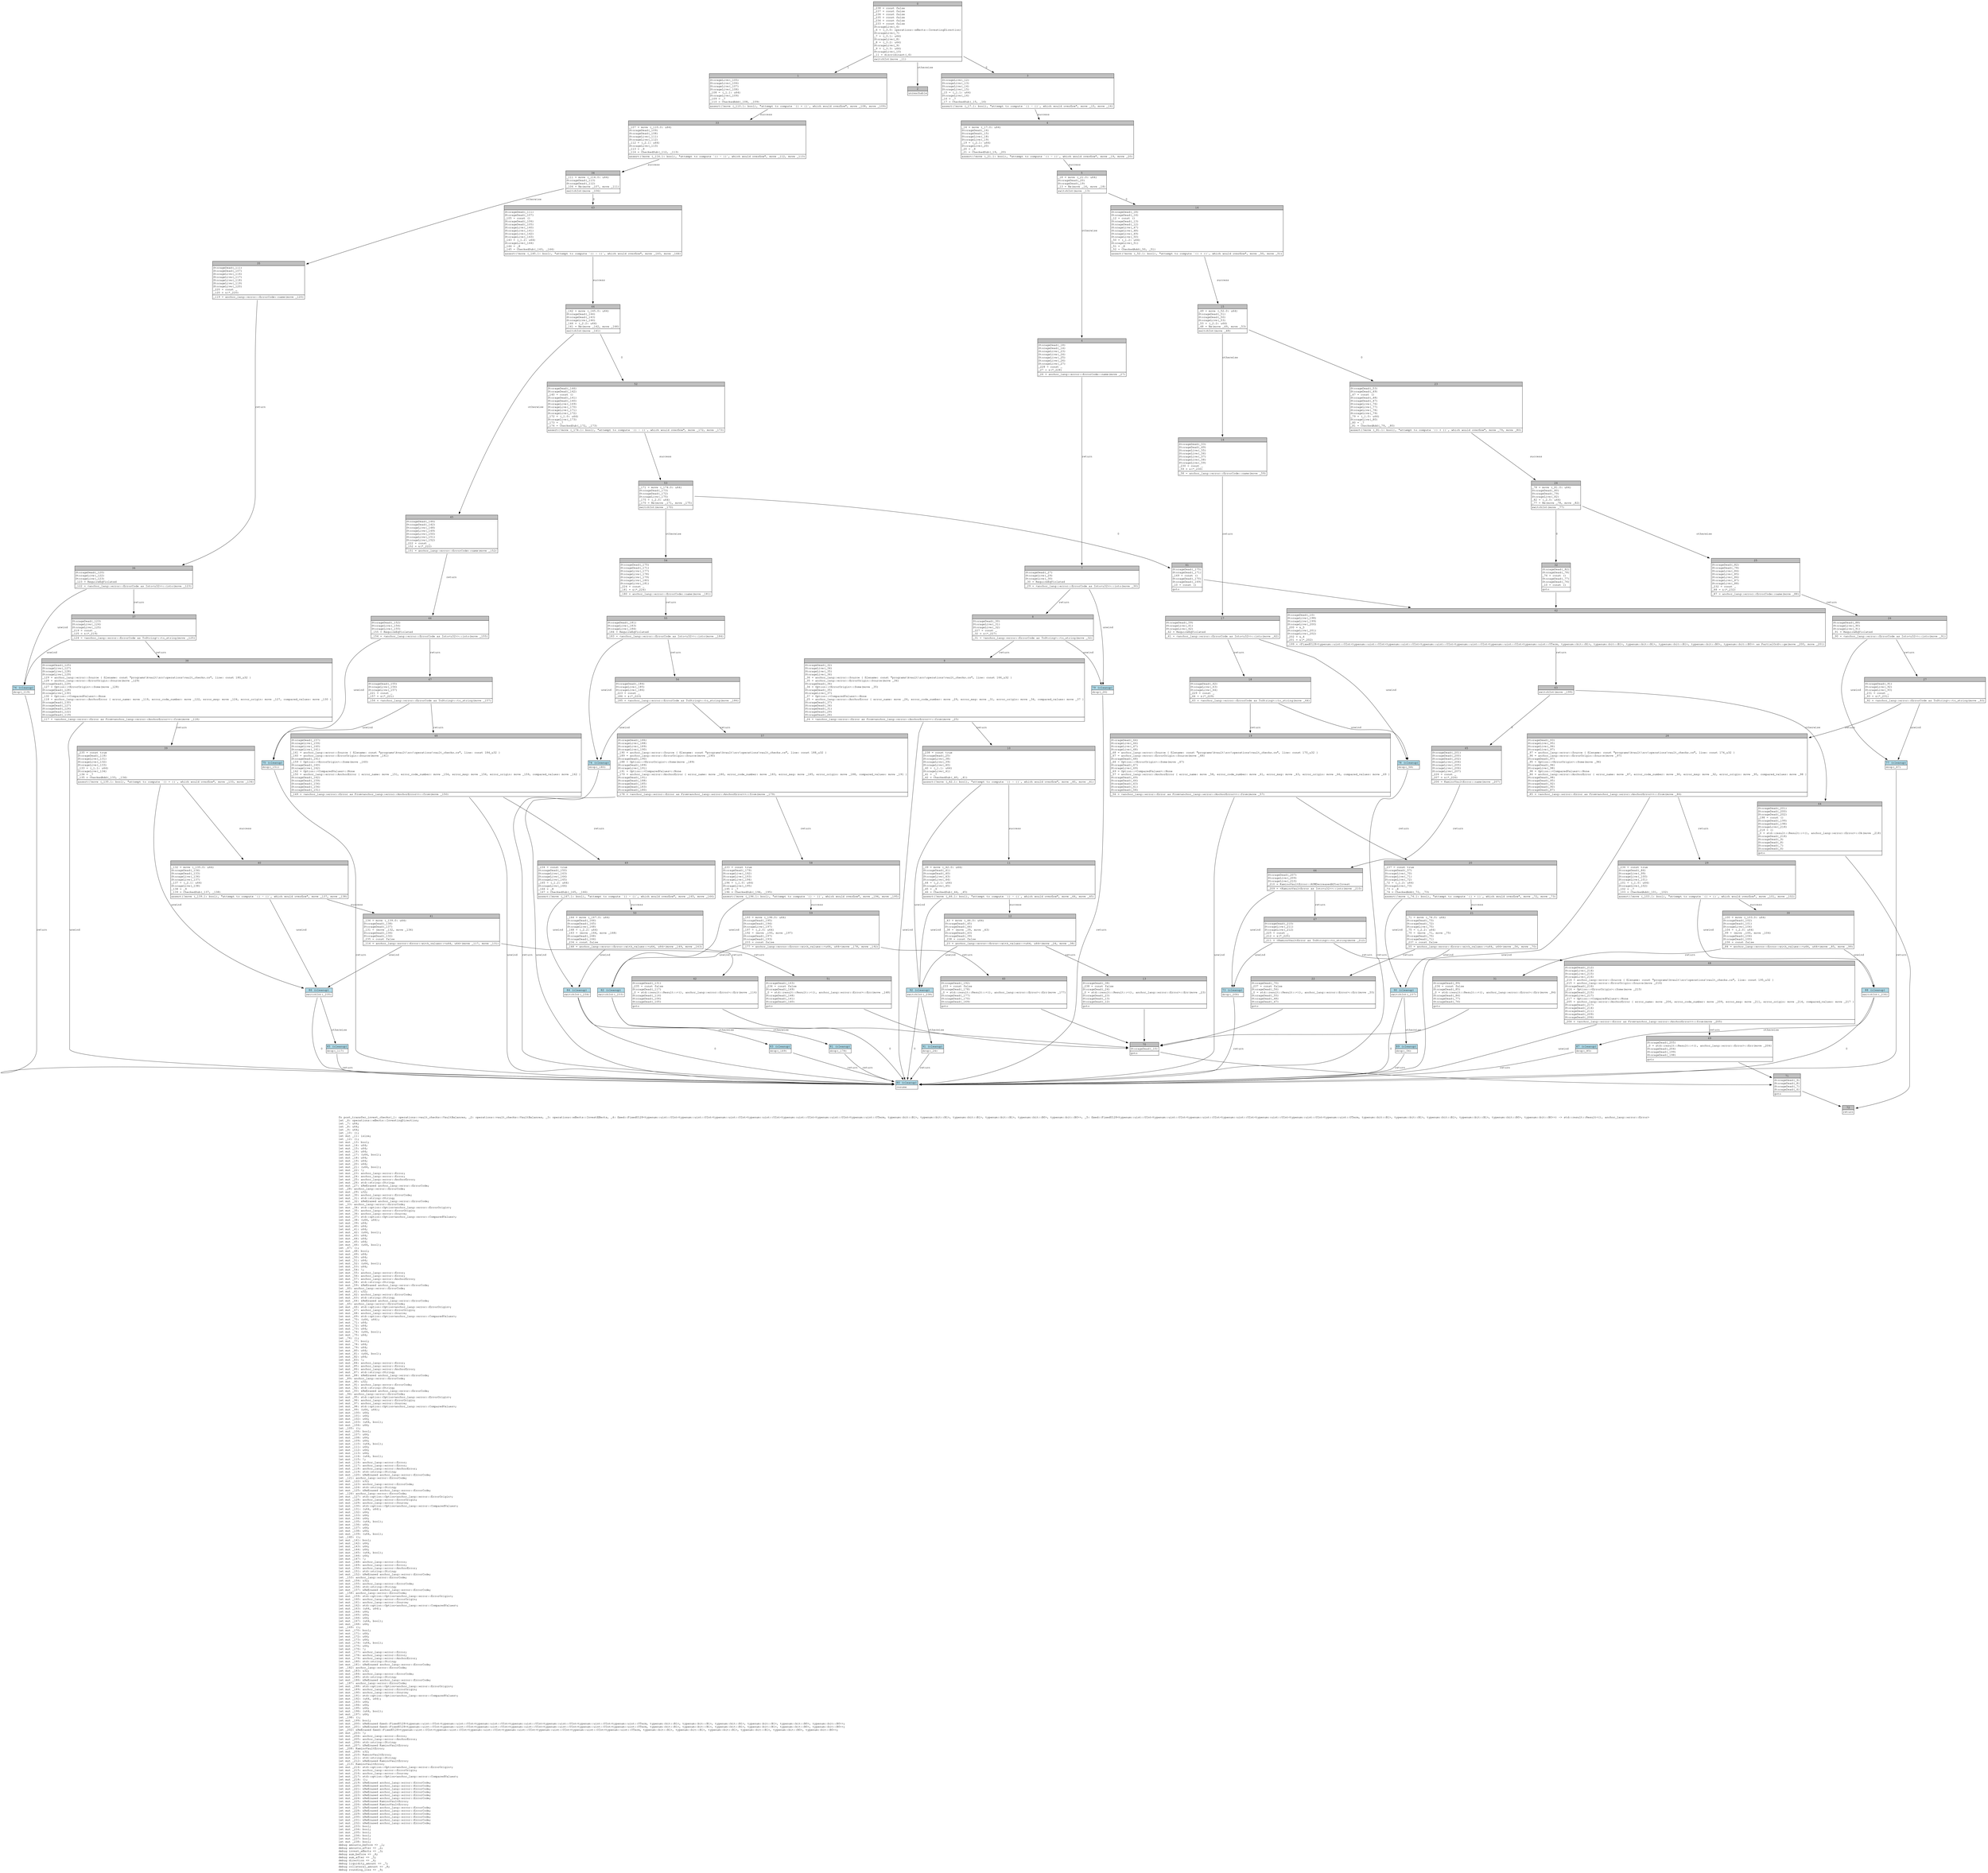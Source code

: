 digraph Mir_0_348 {
    graph [fontname="Courier, monospace"];
    node [fontname="Courier, monospace"];
    edge [fontname="Courier, monospace"];
    label=<fn post_transfer_invest_checks(_1: operations::vault_checks::VaultBalances, _2: operations::vault_checks::VaultBalances, _3: operations::effects::InvestEffects, _4: fixed::FixedU128&lt;typenum::uint::UInt&lt;typenum::uint::UInt&lt;typenum::uint::UInt&lt;typenum::uint::UInt&lt;typenum::uint::UInt&lt;typenum::uint::UInt&lt;typenum::uint::UTerm, typenum::bit::B1&gt;, typenum::bit::B1&gt;, typenum::bit::B1&gt;, typenum::bit::B1&gt;, typenum::bit::B0&gt;, typenum::bit::B0&gt;&gt;, _5: fixed::FixedU128&lt;typenum::uint::UInt&lt;typenum::uint::UInt&lt;typenum::uint::UInt&lt;typenum::uint::UInt&lt;typenum::uint::UInt&lt;typenum::uint::UInt&lt;typenum::uint::UTerm, typenum::bit::B1&gt;, typenum::bit::B1&gt;, typenum::bit::B1&gt;, typenum::bit::B1&gt;, typenum::bit::B0&gt;, typenum::bit::B0&gt;&gt;) -&gt; std::result::Result&lt;(), anchor_lang::error::Error&gt;<br align="left"/>let _6: operations::effects::InvestingDirection;<br align="left"/>let _7: u64;<br align="left"/>let _8: u64;<br align="left"/>let _9: u64;<br align="left"/>let _10: ();<br align="left"/>let mut _11: isize;<br align="left"/>let _12: ();<br align="left"/>let mut _13: bool;<br align="left"/>let mut _14: u64;<br align="left"/>let mut _15: u64;<br align="left"/>let mut _16: u64;<br align="left"/>let mut _17: (u64, bool);<br align="left"/>let mut _18: u64;<br align="left"/>let mut _19: u64;<br align="left"/>let mut _20: u64;<br align="left"/>let mut _21: (u64, bool);<br align="left"/>let mut _22: !;<br align="left"/>let mut _23: anchor_lang::error::Error;<br align="left"/>let mut _24: anchor_lang::error::Error;<br align="left"/>let mut _25: anchor_lang::error::AnchorError;<br align="left"/>let mut _26: std::string::String;<br align="left"/>let mut _27: &amp;ReErased anchor_lang::error::ErrorCode;<br align="left"/>let _28: anchor_lang::error::ErrorCode;<br align="left"/>let mut _29: u32;<br align="left"/>let mut _30: anchor_lang::error::ErrorCode;<br align="left"/>let mut _31: std::string::String;<br align="left"/>let mut _32: &amp;ReErased anchor_lang::error::ErrorCode;<br align="left"/>let _33: anchor_lang::error::ErrorCode;<br align="left"/>let mut _34: std::option::Option&lt;anchor_lang::error::ErrorOrigin&gt;;<br align="left"/>let mut _35: anchor_lang::error::ErrorOrigin;<br align="left"/>let mut _36: anchor_lang::error::Source;<br align="left"/>let mut _37: std::option::Option&lt;anchor_lang::error::ComparedValues&gt;;<br align="left"/>let mut _38: (u64, u64);<br align="left"/>let mut _39: u64;<br align="left"/>let mut _40: u64;<br align="left"/>let mut _41: u64;<br align="left"/>let mut _42: (u64, bool);<br align="left"/>let mut _43: u64;<br align="left"/>let mut _44: u64;<br align="left"/>let mut _45: u64;<br align="left"/>let mut _46: (u64, bool);<br align="left"/>let _47: ();<br align="left"/>let mut _48: bool;<br align="left"/>let mut _49: u64;<br align="left"/>let mut _50: u64;<br align="left"/>let mut _51: u64;<br align="left"/>let mut _52: (u64, bool);<br align="left"/>let mut _53: u64;<br align="left"/>let mut _54: !;<br align="left"/>let mut _55: anchor_lang::error::Error;<br align="left"/>let mut _56: anchor_lang::error::Error;<br align="left"/>let mut _57: anchor_lang::error::AnchorError;<br align="left"/>let mut _58: std::string::String;<br align="left"/>let mut _59: &amp;ReErased anchor_lang::error::ErrorCode;<br align="left"/>let _60: anchor_lang::error::ErrorCode;<br align="left"/>let mut _61: u32;<br align="left"/>let mut _62: anchor_lang::error::ErrorCode;<br align="left"/>let mut _63: std::string::String;<br align="left"/>let mut _64: &amp;ReErased anchor_lang::error::ErrorCode;<br align="left"/>let _65: anchor_lang::error::ErrorCode;<br align="left"/>let mut _66: std::option::Option&lt;anchor_lang::error::ErrorOrigin&gt;;<br align="left"/>let mut _67: anchor_lang::error::ErrorOrigin;<br align="left"/>let mut _68: anchor_lang::error::Source;<br align="left"/>let mut _69: std::option::Option&lt;anchor_lang::error::ComparedValues&gt;;<br align="left"/>let mut _70: (u64, u64);<br align="left"/>let mut _71: u64;<br align="left"/>let mut _72: u64;<br align="left"/>let mut _73: u64;<br align="left"/>let mut _74: (u64, bool);<br align="left"/>let mut _75: u64;<br align="left"/>let _76: ();<br align="left"/>let mut _77: bool;<br align="left"/>let mut _78: u64;<br align="left"/>let mut _79: u64;<br align="left"/>let mut _80: u64;<br align="left"/>let mut _81: (u64, bool);<br align="left"/>let mut _82: u64;<br align="left"/>let mut _83: !;<br align="left"/>let mut _84: anchor_lang::error::Error;<br align="left"/>let mut _85: anchor_lang::error::Error;<br align="left"/>let mut _86: anchor_lang::error::AnchorError;<br align="left"/>let mut _87: std::string::String;<br align="left"/>let mut _88: &amp;ReErased anchor_lang::error::ErrorCode;<br align="left"/>let _89: anchor_lang::error::ErrorCode;<br align="left"/>let mut _90: u32;<br align="left"/>let mut _91: anchor_lang::error::ErrorCode;<br align="left"/>let mut _92: std::string::String;<br align="left"/>let mut _93: &amp;ReErased anchor_lang::error::ErrorCode;<br align="left"/>let _94: anchor_lang::error::ErrorCode;<br align="left"/>let mut _95: std::option::Option&lt;anchor_lang::error::ErrorOrigin&gt;;<br align="left"/>let mut _96: anchor_lang::error::ErrorOrigin;<br align="left"/>let mut _97: anchor_lang::error::Source;<br align="left"/>let mut _98: std::option::Option&lt;anchor_lang::error::ComparedValues&gt;;<br align="left"/>let mut _99: (u64, u64);<br align="left"/>let mut _100: u64;<br align="left"/>let mut _101: u64;<br align="left"/>let mut _102: u64;<br align="left"/>let mut _103: (u64, bool);<br align="left"/>let mut _104: u64;<br align="left"/>let _105: ();<br align="left"/>let mut _106: bool;<br align="left"/>let mut _107: u64;<br align="left"/>let mut _108: u64;<br align="left"/>let mut _109: u64;<br align="left"/>let mut _110: (u64, bool);<br align="left"/>let mut _111: u64;<br align="left"/>let mut _112: u64;<br align="left"/>let mut _113: u64;<br align="left"/>let mut _114: (u64, bool);<br align="left"/>let mut _115: !;<br align="left"/>let mut _116: anchor_lang::error::Error;<br align="left"/>let mut _117: anchor_lang::error::Error;<br align="left"/>let mut _118: anchor_lang::error::AnchorError;<br align="left"/>let mut _119: std::string::String;<br align="left"/>let mut _120: &amp;ReErased anchor_lang::error::ErrorCode;<br align="left"/>let _121: anchor_lang::error::ErrorCode;<br align="left"/>let mut _122: u32;<br align="left"/>let mut _123: anchor_lang::error::ErrorCode;<br align="left"/>let mut _124: std::string::String;<br align="left"/>let mut _125: &amp;ReErased anchor_lang::error::ErrorCode;<br align="left"/>let _126: anchor_lang::error::ErrorCode;<br align="left"/>let mut _127: std::option::Option&lt;anchor_lang::error::ErrorOrigin&gt;;<br align="left"/>let mut _128: anchor_lang::error::ErrorOrigin;<br align="left"/>let mut _129: anchor_lang::error::Source;<br align="left"/>let mut _130: std::option::Option&lt;anchor_lang::error::ComparedValues&gt;;<br align="left"/>let mut _131: (u64, u64);<br align="left"/>let mut _132: u64;<br align="left"/>let mut _133: u64;<br align="left"/>let mut _134: u64;<br align="left"/>let mut _135: (u64, bool);<br align="left"/>let mut _136: u64;<br align="left"/>let mut _137: u64;<br align="left"/>let mut _138: u64;<br align="left"/>let mut _139: (u64, bool);<br align="left"/>let _140: ();<br align="left"/>let mut _141: bool;<br align="left"/>let mut _142: u64;<br align="left"/>let mut _143: u64;<br align="left"/>let mut _144: u64;<br align="left"/>let mut _145: (u64, bool);<br align="left"/>let mut _146: u64;<br align="left"/>let mut _147: !;<br align="left"/>let mut _148: anchor_lang::error::Error;<br align="left"/>let mut _149: anchor_lang::error::Error;<br align="left"/>let mut _150: anchor_lang::error::AnchorError;<br align="left"/>let mut _151: std::string::String;<br align="left"/>let mut _152: &amp;ReErased anchor_lang::error::ErrorCode;<br align="left"/>let _153: anchor_lang::error::ErrorCode;<br align="left"/>let mut _154: u32;<br align="left"/>let mut _155: anchor_lang::error::ErrorCode;<br align="left"/>let mut _156: std::string::String;<br align="left"/>let mut _157: &amp;ReErased anchor_lang::error::ErrorCode;<br align="left"/>let _158: anchor_lang::error::ErrorCode;<br align="left"/>let mut _159: std::option::Option&lt;anchor_lang::error::ErrorOrigin&gt;;<br align="left"/>let mut _160: anchor_lang::error::ErrorOrigin;<br align="left"/>let mut _161: anchor_lang::error::Source;<br align="left"/>let mut _162: std::option::Option&lt;anchor_lang::error::ComparedValues&gt;;<br align="left"/>let mut _163: (u64, u64);<br align="left"/>let mut _164: u64;<br align="left"/>let mut _165: u64;<br align="left"/>let mut _166: u64;<br align="left"/>let mut _167: (u64, bool);<br align="left"/>let mut _168: u64;<br align="left"/>let _169: ();<br align="left"/>let mut _170: bool;<br align="left"/>let mut _171: u64;<br align="left"/>let mut _172: u64;<br align="left"/>let mut _173: u64;<br align="left"/>let mut _174: (u64, bool);<br align="left"/>let mut _175: u64;<br align="left"/>let mut _176: !;<br align="left"/>let mut _177: anchor_lang::error::Error;<br align="left"/>let mut _178: anchor_lang::error::Error;<br align="left"/>let mut _179: anchor_lang::error::AnchorError;<br align="left"/>let mut _180: std::string::String;<br align="left"/>let mut _181: &amp;ReErased anchor_lang::error::ErrorCode;<br align="left"/>let _182: anchor_lang::error::ErrorCode;<br align="left"/>let mut _183: u32;<br align="left"/>let mut _184: anchor_lang::error::ErrorCode;<br align="left"/>let mut _185: std::string::String;<br align="left"/>let mut _186: &amp;ReErased anchor_lang::error::ErrorCode;<br align="left"/>let _187: anchor_lang::error::ErrorCode;<br align="left"/>let mut _188: std::option::Option&lt;anchor_lang::error::ErrorOrigin&gt;;<br align="left"/>let mut _189: anchor_lang::error::ErrorOrigin;<br align="left"/>let mut _190: anchor_lang::error::Source;<br align="left"/>let mut _191: std::option::Option&lt;anchor_lang::error::ComparedValues&gt;;<br align="left"/>let mut _192: (u64, u64);<br align="left"/>let mut _193: u64;<br align="left"/>let mut _194: u64;<br align="left"/>let mut _195: u64;<br align="left"/>let mut _196: (u64, bool);<br align="left"/>let mut _197: u64;<br align="left"/>let _198: ();<br align="left"/>let mut _199: bool;<br align="left"/>let mut _200: &amp;ReErased fixed::FixedU128&lt;typenum::uint::UInt&lt;typenum::uint::UInt&lt;typenum::uint::UInt&lt;typenum::uint::UInt&lt;typenum::uint::UInt&lt;typenum::uint::UInt&lt;typenum::uint::UTerm, typenum::bit::B1&gt;, typenum::bit::B1&gt;, typenum::bit::B1&gt;, typenum::bit::B1&gt;, typenum::bit::B0&gt;, typenum::bit::B0&gt;&gt;;<br align="left"/>let mut _201: &amp;ReErased fixed::FixedU128&lt;typenum::uint::UInt&lt;typenum::uint::UInt&lt;typenum::uint::UInt&lt;typenum::uint::UInt&lt;typenum::uint::UInt&lt;typenum::uint::UInt&lt;typenum::uint::UTerm, typenum::bit::B1&gt;, typenum::bit::B1&gt;, typenum::bit::B1&gt;, typenum::bit::B1&gt;, typenum::bit::B0&gt;, typenum::bit::B0&gt;&gt;;<br align="left"/>let _202: &amp;ReErased fixed::FixedU128&lt;typenum::uint::UInt&lt;typenum::uint::UInt&lt;typenum::uint::UInt&lt;typenum::uint::UInt&lt;typenum::uint::UInt&lt;typenum::uint::UInt&lt;typenum::uint::UTerm, typenum::bit::B1&gt;, typenum::bit::B1&gt;, typenum::bit::B1&gt;, typenum::bit::B1&gt;, typenum::bit::B0&gt;, typenum::bit::B0&gt;&gt;;<br align="left"/>let mut _203: !;<br align="left"/>let mut _204: anchor_lang::error::Error;<br align="left"/>let mut _205: anchor_lang::error::AnchorError;<br align="left"/>let mut _206: std::string::String;<br align="left"/>let mut _207: &amp;ReErased KaminoVaultError;<br align="left"/>let _208: KaminoVaultError;<br align="left"/>let mut _209: u32;<br align="left"/>let mut _210: KaminoVaultError;<br align="left"/>let mut _211: std::string::String;<br align="left"/>let mut _212: &amp;ReErased KaminoVaultError;<br align="left"/>let _213: KaminoVaultError;<br align="left"/>let mut _214: std::option::Option&lt;anchor_lang::error::ErrorOrigin&gt;;<br align="left"/>let mut _215: anchor_lang::error::ErrorOrigin;<br align="left"/>let mut _216: anchor_lang::error::Source;<br align="left"/>let mut _217: std::option::Option&lt;anchor_lang::error::ComparedValues&gt;;<br align="left"/>let mut _218: ();<br align="left"/>let mut _219: &amp;ReErased anchor_lang::error::ErrorCode;<br align="left"/>let mut _220: &amp;ReErased anchor_lang::error::ErrorCode;<br align="left"/>let mut _221: &amp;ReErased anchor_lang::error::ErrorCode;<br align="left"/>let mut _222: &amp;ReErased anchor_lang::error::ErrorCode;<br align="left"/>let mut _223: &amp;ReErased anchor_lang::error::ErrorCode;<br align="left"/>let mut _224: &amp;ReErased anchor_lang::error::ErrorCode;<br align="left"/>let mut _225: &amp;ReErased KaminoVaultError;<br align="left"/>let mut _226: &amp;ReErased KaminoVaultError;<br align="left"/>let mut _227: &amp;ReErased anchor_lang::error::ErrorCode;<br align="left"/>let mut _228: &amp;ReErased anchor_lang::error::ErrorCode;<br align="left"/>let mut _229: &amp;ReErased anchor_lang::error::ErrorCode;<br align="left"/>let mut _230: &amp;ReErased anchor_lang::error::ErrorCode;<br align="left"/>let mut _231: &amp;ReErased anchor_lang::error::ErrorCode;<br align="left"/>let mut _232: &amp;ReErased anchor_lang::error::ErrorCode;<br align="left"/>let mut _233: bool;<br align="left"/>let mut _234: bool;<br align="left"/>let mut _235: bool;<br align="left"/>let mut _236: bool;<br align="left"/>let mut _237: bool;<br align="left"/>let mut _238: bool;<br align="left"/>debug amounts_before =&gt; _1;<br align="left"/>debug amounts_after =&gt; _2;<br align="left"/>debug invest_effects =&gt; _3;<br align="left"/>debug aum_before =&gt; _4;<br align="left"/>debug aum_after =&gt; _5;<br align="left"/>debug direction =&gt; _6;<br align="left"/>debug liquidity_amount =&gt; _7;<br align="left"/>debug collateral_amount =&gt; _8;<br align="left"/>debug rounding_loss =&gt; _9;<br align="left"/>>;
    bb0__0_348 [shape="none", label=<<table border="0" cellborder="1" cellspacing="0"><tr><td bgcolor="gray" align="center" colspan="1">0</td></tr><tr><td align="left" balign="left">_238 = const false<br/>_237 = const false<br/>_236 = const false<br/>_235 = const false<br/>_234 = const false<br/>_233 = const false<br/>StorageLive(_6)<br/>_6 = (_3.0: operations::effects::InvestingDirection)<br/>StorageLive(_7)<br/>_7 = (_3.1: u64)<br/>StorageLive(_8)<br/>_8 = (_3.2: u64)<br/>StorageLive(_9)<br/>_9 = (_3.3: u64)<br/>StorageLive(_10)<br/>_11 = discriminant(_6)<br/></td></tr><tr><td align="left">switchInt(move _11)</td></tr></table>>];
    bb1__0_348 [shape="none", label=<<table border="0" cellborder="1" cellspacing="0"><tr><td bgcolor="gray" align="center" colspan="1">1</td></tr><tr><td align="left" balign="left">StorageLive(_105)<br/>StorageLive(_106)<br/>StorageLive(_107)<br/>StorageLive(_108)<br/>_108 = (_1.1: u64)<br/>StorageLive(_109)<br/>_109 = _7<br/>_110 = CheckedAdd(_108, _109)<br/></td></tr><tr><td align="left">assert(!move (_110.1: bool), &quot;attempt to compute `{} + {}`, which would overflow&quot;, move _108, move _109)</td></tr></table>>];
    bb2__0_348 [shape="none", label=<<table border="0" cellborder="1" cellspacing="0"><tr><td bgcolor="gray" align="center" colspan="1">2</td></tr><tr><td align="left">unreachable</td></tr></table>>];
    bb3__0_348 [shape="none", label=<<table border="0" cellborder="1" cellspacing="0"><tr><td bgcolor="gray" align="center" colspan="1">3</td></tr><tr><td align="left" balign="left">StorageLive(_12)<br/>StorageLive(_13)<br/>StorageLive(_14)<br/>StorageLive(_15)<br/>_15 = (_1.1: u64)<br/>StorageLive(_16)<br/>_16 = _7<br/>_17 = CheckedSub(_15, _16)<br/></td></tr><tr><td align="left">assert(!move (_17.1: bool), &quot;attempt to compute `{} - {}`, which would overflow&quot;, move _15, move _16)</td></tr></table>>];
    bb4__0_348 [shape="none", label=<<table border="0" cellborder="1" cellspacing="0"><tr><td bgcolor="gray" align="center" colspan="1">4</td></tr><tr><td align="left" balign="left">_14 = move (_17.0: u64)<br/>StorageDead(_16)<br/>StorageDead(_15)<br/>StorageLive(_18)<br/>StorageLive(_19)<br/>_19 = (_2.1: u64)<br/>StorageLive(_20)<br/>_20 = _9<br/>_21 = CheckedSub(_19, _20)<br/></td></tr><tr><td align="left">assert(!move (_21.1: bool), &quot;attempt to compute `{} - {}`, which would overflow&quot;, move _19, move _20)</td></tr></table>>];
    bb5__0_348 [shape="none", label=<<table border="0" cellborder="1" cellspacing="0"><tr><td bgcolor="gray" align="center" colspan="1">5</td></tr><tr><td align="left" balign="left">_18 = move (_21.0: u64)<br/>StorageDead(_20)<br/>StorageDead(_19)<br/>_13 = Ne(move _14, move _18)<br/></td></tr><tr><td align="left">switchInt(move _13)</td></tr></table>>];
    bb6__0_348 [shape="none", label=<<table border="0" cellborder="1" cellspacing="0"><tr><td bgcolor="gray" align="center" colspan="1">6</td></tr><tr><td align="left" balign="left">StorageDead(_18)<br/>StorageDead(_14)<br/>StorageLive(_23)<br/>StorageLive(_24)<br/>StorageLive(_25)<br/>StorageLive(_26)<br/>StorageLive(_27)<br/>_228 = const _<br/>_27 = &amp;(*_228)<br/></td></tr><tr><td align="left">_26 = anchor_lang::error::ErrorCode::name(move _27)</td></tr></table>>];
    bb7__0_348 [shape="none", label=<<table border="0" cellborder="1" cellspacing="0"><tr><td bgcolor="gray" align="center" colspan="1">7</td></tr><tr><td align="left" balign="left">StorageDead(_27)<br/>StorageLive(_29)<br/>StorageLive(_30)<br/>_30 = RequireEqViolated<br/></td></tr><tr><td align="left">_29 = &lt;anchor_lang::error::ErrorCode as Into&lt;u32&gt;&gt;::into(move _30)</td></tr></table>>];
    bb8__0_348 [shape="none", label=<<table border="0" cellborder="1" cellspacing="0"><tr><td bgcolor="gray" align="center" colspan="1">8</td></tr><tr><td align="left" balign="left">StorageDead(_30)<br/>StorageLive(_31)<br/>StorageLive(_32)<br/>_227 = const _<br/>_32 = &amp;(*_227)<br/></td></tr><tr><td align="left">_31 = &lt;anchor_lang::error::ErrorCode as ToString&gt;::to_string(move _32)</td></tr></table>>];
    bb9__0_348 [shape="none", label=<<table border="0" cellborder="1" cellspacing="0"><tr><td bgcolor="gray" align="center" colspan="1">9</td></tr><tr><td align="left" balign="left">StorageDead(_32)<br/>StorageLive(_34)<br/>StorageLive(_35)<br/>StorageLive(_36)<br/>_36 = anchor_lang::error::Source { filename: const &quot;programs\\kvault\\src\\operations\\vault_checks.rs&quot;, line: const 166_u32 }<br/>_35 = anchor_lang::error::ErrorOrigin::Source(move _36)<br/>StorageDead(_36)<br/>_34 = Option::&lt;ErrorOrigin&gt;::Some(move _35)<br/>StorageDead(_35)<br/>StorageLive(_37)<br/>_37 = Option::&lt;ComparedValues&gt;::None<br/>_25 = anchor_lang::error::AnchorError { error_name: move _26, error_code_number: move _29, error_msg: move _31, error_origin: move _34, compared_values: move _37 }<br/>StorageDead(_37)<br/>StorageDead(_34)<br/>StorageDead(_31)<br/>StorageDead(_29)<br/>StorageDead(_26)<br/></td></tr><tr><td align="left">_24 = &lt;anchor_lang::error::Error as From&lt;anchor_lang::error::AnchorError&gt;&gt;::from(move _25)</td></tr></table>>];
    bb10__0_348 [shape="none", label=<<table border="0" cellborder="1" cellspacing="0"><tr><td bgcolor="gray" align="center" colspan="1">10</td></tr><tr><td align="left" balign="left">_238 = const true<br/>StorageDead(_25)<br/>StorageLive(_38)<br/>StorageLive(_39)<br/>StorageLive(_40)<br/>_40 = (_1.1: u64)<br/>StorageLive(_41)<br/>_41 = _7<br/>_42 = CheckedSub(_40, _41)<br/></td></tr><tr><td align="left">assert(!move (_42.1: bool), &quot;attempt to compute `{} - {}`, which would overflow&quot;, move _40, move _41)</td></tr></table>>];
    bb11__0_348 [shape="none", label=<<table border="0" cellborder="1" cellspacing="0"><tr><td bgcolor="gray" align="center" colspan="1">11</td></tr><tr><td align="left" balign="left">_39 = move (_42.0: u64)<br/>StorageDead(_41)<br/>StorageDead(_40)<br/>StorageLive(_43)<br/>StorageLive(_44)<br/>_44 = (_2.1: u64)<br/>StorageLive(_45)<br/>_45 = _9<br/>_46 = CheckedSub(_44, _45)<br/></td></tr><tr><td align="left">assert(!move (_46.1: bool), &quot;attempt to compute `{} - {}`, which would overflow&quot;, move _44, move _45)</td></tr></table>>];
    bb12__0_348 [shape="none", label=<<table border="0" cellborder="1" cellspacing="0"><tr><td bgcolor="gray" align="center" colspan="1">12</td></tr><tr><td align="left" balign="left">_43 = move (_46.0: u64)<br/>StorageDead(_45)<br/>StorageDead(_44)<br/>_38 = (move _39, move _43)<br/>StorageDead(_43)<br/>StorageDead(_39)<br/>_238 = const false<br/></td></tr><tr><td align="left">_23 = anchor_lang::error::Error::with_values::&lt;u64, u64&gt;(move _24, move _38)</td></tr></table>>];
    bb13__0_348 [shape="none", label=<<table border="0" cellborder="1" cellspacing="0"><tr><td bgcolor="gray" align="center" colspan="1">13</td></tr><tr><td align="left" balign="left">StorageDead(_38)<br/>_238 = const false<br/>StorageDead(_24)<br/>_0 = std::result::Result::&lt;(), anchor_lang::error::Error&gt;::Err(move _23)<br/>StorageDead(_23)<br/>StorageDead(_13)<br/>StorageDead(_12)<br/></td></tr><tr><td align="left">goto</td></tr></table>>];
    bb14__0_348 [shape="none", label=<<table border="0" cellborder="1" cellspacing="0"><tr><td bgcolor="gray" align="center" colspan="1">14</td></tr><tr><td align="left" balign="left">StorageDead(_18)<br/>StorageDead(_14)<br/>_12 = const ()<br/>StorageDead(_13)<br/>StorageDead(_12)<br/>StorageLive(_47)<br/>StorageLive(_48)<br/>StorageLive(_49)<br/>StorageLive(_50)<br/>_50 = (_1.2: u64)<br/>StorageLive(_51)<br/>_51 = _8<br/>_52 = CheckedAdd(_50, _51)<br/></td></tr><tr><td align="left">assert(!move (_52.1: bool), &quot;attempt to compute `{} + {}`, which would overflow&quot;, move _50, move _51)</td></tr></table>>];
    bb15__0_348 [shape="none", label=<<table border="0" cellborder="1" cellspacing="0"><tr><td bgcolor="gray" align="center" colspan="1">15</td></tr><tr><td align="left" balign="left">_49 = move (_52.0: u64)<br/>StorageDead(_51)<br/>StorageDead(_50)<br/>StorageLive(_53)<br/>_53 = (_2.2: u64)<br/>_48 = Ne(move _49, move _53)<br/></td></tr><tr><td align="left">switchInt(move _48)</td></tr></table>>];
    bb16__0_348 [shape="none", label=<<table border="0" cellborder="1" cellspacing="0"><tr><td bgcolor="gray" align="center" colspan="1">16</td></tr><tr><td align="left" balign="left">StorageDead(_53)<br/>StorageDead(_49)<br/>StorageLive(_55)<br/>StorageLive(_56)<br/>StorageLive(_57)<br/>StorageLive(_58)<br/>StorageLive(_59)<br/>_230 = const _<br/>_59 = &amp;(*_230)<br/></td></tr><tr><td align="left">_58 = anchor_lang::error::ErrorCode::name(move _59)</td></tr></table>>];
    bb17__0_348 [shape="none", label=<<table border="0" cellborder="1" cellspacing="0"><tr><td bgcolor="gray" align="center" colspan="1">17</td></tr><tr><td align="left" balign="left">StorageDead(_59)<br/>StorageLive(_61)<br/>StorageLive(_62)<br/>_62 = RequireEqViolated<br/></td></tr><tr><td align="left">_61 = &lt;anchor_lang::error::ErrorCode as Into&lt;u32&gt;&gt;::into(move _62)</td></tr></table>>];
    bb18__0_348 [shape="none", label=<<table border="0" cellborder="1" cellspacing="0"><tr><td bgcolor="gray" align="center" colspan="1">18</td></tr><tr><td align="left" balign="left">StorageDead(_62)<br/>StorageLive(_63)<br/>StorageLive(_64)<br/>_229 = const _<br/>_64 = &amp;(*_229)<br/></td></tr><tr><td align="left">_63 = &lt;anchor_lang::error::ErrorCode as ToString&gt;::to_string(move _64)</td></tr></table>>];
    bb19__0_348 [shape="none", label=<<table border="0" cellborder="1" cellspacing="0"><tr><td bgcolor="gray" align="center" colspan="1">19</td></tr><tr><td align="left" balign="left">StorageDead(_64)<br/>StorageLive(_66)<br/>StorageLive(_67)<br/>StorageLive(_68)<br/>_68 = anchor_lang::error::Source { filename: const &quot;programs\\kvault\\src\\operations\\vault_checks.rs&quot;, line: const 170_u32 }<br/>_67 = anchor_lang::error::ErrorOrigin::Source(move _68)<br/>StorageDead(_68)<br/>_66 = Option::&lt;ErrorOrigin&gt;::Some(move _67)<br/>StorageDead(_67)<br/>StorageLive(_69)<br/>_69 = Option::&lt;ComparedValues&gt;::None<br/>_57 = anchor_lang::error::AnchorError { error_name: move _58, error_code_number: move _61, error_msg: move _63, error_origin: move _66, compared_values: move _69 }<br/>StorageDead(_69)<br/>StorageDead(_66)<br/>StorageDead(_63)<br/>StorageDead(_61)<br/>StorageDead(_58)<br/></td></tr><tr><td align="left">_56 = &lt;anchor_lang::error::Error as From&lt;anchor_lang::error::AnchorError&gt;&gt;::from(move _57)</td></tr></table>>];
    bb20__0_348 [shape="none", label=<<table border="0" cellborder="1" cellspacing="0"><tr><td bgcolor="gray" align="center" colspan="1">20</td></tr><tr><td align="left" balign="left">_237 = const true<br/>StorageDead(_57)<br/>StorageLive(_70)<br/>StorageLive(_71)<br/>StorageLive(_72)<br/>_72 = (_1.2: u64)<br/>StorageLive(_73)<br/>_73 = _8<br/>_74 = CheckedAdd(_72, _73)<br/></td></tr><tr><td align="left">assert(!move (_74.1: bool), &quot;attempt to compute `{} + {}`, which would overflow&quot;, move _72, move _73)</td></tr></table>>];
    bb21__0_348 [shape="none", label=<<table border="0" cellborder="1" cellspacing="0"><tr><td bgcolor="gray" align="center" colspan="1">21</td></tr><tr><td align="left" balign="left">_71 = move (_74.0: u64)<br/>StorageDead(_73)<br/>StorageDead(_72)<br/>StorageLive(_75)<br/>_75 = (_2.2: u64)<br/>_70 = (move _71, move _75)<br/>StorageDead(_75)<br/>StorageDead(_71)<br/>_237 = const false<br/></td></tr><tr><td align="left">_55 = anchor_lang::error::Error::with_values::&lt;u64, u64&gt;(move _56, move _70)</td></tr></table>>];
    bb22__0_348 [shape="none", label=<<table border="0" cellborder="1" cellspacing="0"><tr><td bgcolor="gray" align="center" colspan="1">22</td></tr><tr><td align="left" balign="left">StorageDead(_70)<br/>_237 = const false<br/>StorageDead(_56)<br/>_0 = std::result::Result::&lt;(), anchor_lang::error::Error&gt;::Err(move _55)<br/>StorageDead(_55)<br/>StorageDead(_48)<br/>StorageDead(_47)<br/></td></tr><tr><td align="left">goto</td></tr></table>>];
    bb23__0_348 [shape="none", label=<<table border="0" cellborder="1" cellspacing="0"><tr><td bgcolor="gray" align="center" colspan="1">23</td></tr><tr><td align="left" balign="left">StorageDead(_53)<br/>StorageDead(_49)<br/>_47 = const ()<br/>StorageDead(_48)<br/>StorageDead(_47)<br/>StorageLive(_76)<br/>StorageLive(_77)<br/>StorageLive(_78)<br/>StorageLive(_79)<br/>_79 = (_1.0: u64)<br/>StorageLive(_80)<br/>_80 = _7<br/>_81 = CheckedAdd(_79, _80)<br/></td></tr><tr><td align="left">assert(!move (_81.1: bool), &quot;attempt to compute `{} + {}`, which would overflow&quot;, move _79, move _80)</td></tr></table>>];
    bb24__0_348 [shape="none", label=<<table border="0" cellborder="1" cellspacing="0"><tr><td bgcolor="gray" align="center" colspan="1">24</td></tr><tr><td align="left" balign="left">_78 = move (_81.0: u64)<br/>StorageDead(_80)<br/>StorageDead(_79)<br/>StorageLive(_82)<br/>_82 = (_2.0: u64)<br/>_77 = Ne(move _78, move _82)<br/></td></tr><tr><td align="left">switchInt(move _77)</td></tr></table>>];
    bb25__0_348 [shape="none", label=<<table border="0" cellborder="1" cellspacing="0"><tr><td bgcolor="gray" align="center" colspan="1">25</td></tr><tr><td align="left" balign="left">StorageDead(_82)<br/>StorageDead(_78)<br/>StorageLive(_84)<br/>StorageLive(_85)<br/>StorageLive(_86)<br/>StorageLive(_87)<br/>StorageLive(_88)<br/>_232 = const _<br/>_88 = &amp;(*_232)<br/></td></tr><tr><td align="left">_87 = anchor_lang::error::ErrorCode::name(move _88)</td></tr></table>>];
    bb26__0_348 [shape="none", label=<<table border="0" cellborder="1" cellspacing="0"><tr><td bgcolor="gray" align="center" colspan="1">26</td></tr><tr><td align="left" balign="left">StorageDead(_88)<br/>StorageLive(_90)<br/>StorageLive(_91)<br/>_91 = RequireEqViolated<br/></td></tr><tr><td align="left">_90 = &lt;anchor_lang::error::ErrorCode as Into&lt;u32&gt;&gt;::into(move _91)</td></tr></table>>];
    bb27__0_348 [shape="none", label=<<table border="0" cellborder="1" cellspacing="0"><tr><td bgcolor="gray" align="center" colspan="1">27</td></tr><tr><td align="left" balign="left">StorageDead(_91)<br/>StorageLive(_92)<br/>StorageLive(_93)<br/>_231 = const _<br/>_93 = &amp;(*_231)<br/></td></tr><tr><td align="left">_92 = &lt;anchor_lang::error::ErrorCode as ToString&gt;::to_string(move _93)</td></tr></table>>];
    bb28__0_348 [shape="none", label=<<table border="0" cellborder="1" cellspacing="0"><tr><td bgcolor="gray" align="center" colspan="1">28</td></tr><tr><td align="left" balign="left">StorageDead(_93)<br/>StorageLive(_95)<br/>StorageLive(_96)<br/>StorageLive(_97)<br/>_97 = anchor_lang::error::Source { filename: const &quot;programs\\kvault\\src\\operations\\vault_checks.rs&quot;, line: const 174_u32 }<br/>_96 = anchor_lang::error::ErrorOrigin::Source(move _97)<br/>StorageDead(_97)<br/>_95 = Option::&lt;ErrorOrigin&gt;::Some(move _96)<br/>StorageDead(_96)<br/>StorageLive(_98)<br/>_98 = Option::&lt;ComparedValues&gt;::None<br/>_86 = anchor_lang::error::AnchorError { error_name: move _87, error_code_number: move _90, error_msg: move _92, error_origin: move _95, compared_values: move _98 }<br/>StorageDead(_98)<br/>StorageDead(_95)<br/>StorageDead(_92)<br/>StorageDead(_90)<br/>StorageDead(_87)<br/></td></tr><tr><td align="left">_85 = &lt;anchor_lang::error::Error as From&lt;anchor_lang::error::AnchorError&gt;&gt;::from(move _86)</td></tr></table>>];
    bb29__0_348 [shape="none", label=<<table border="0" cellborder="1" cellspacing="0"><tr><td bgcolor="gray" align="center" colspan="1">29</td></tr><tr><td align="left" balign="left">_236 = const true<br/>StorageDead(_86)<br/>StorageLive(_99)<br/>StorageLive(_100)<br/>StorageLive(_101)<br/>_101 = (_1.0: u64)<br/>StorageLive(_102)<br/>_102 = _7<br/>_103 = CheckedAdd(_101, _102)<br/></td></tr><tr><td align="left">assert(!move (_103.1: bool), &quot;attempt to compute `{} + {}`, which would overflow&quot;, move _101, move _102)</td></tr></table>>];
    bb30__0_348 [shape="none", label=<<table border="0" cellborder="1" cellspacing="0"><tr><td bgcolor="gray" align="center" colspan="1">30</td></tr><tr><td align="left" balign="left">_100 = move (_103.0: u64)<br/>StorageDead(_102)<br/>StorageDead(_101)<br/>StorageLive(_104)<br/>_104 = (_2.0: u64)<br/>_99 = (move _100, move _104)<br/>StorageDead(_104)<br/>StorageDead(_100)<br/>_236 = const false<br/></td></tr><tr><td align="left">_84 = anchor_lang::error::Error::with_values::&lt;u64, u64&gt;(move _85, move _99)</td></tr></table>>];
    bb31__0_348 [shape="none", label=<<table border="0" cellborder="1" cellspacing="0"><tr><td bgcolor="gray" align="center" colspan="1">31</td></tr><tr><td align="left" balign="left">StorageDead(_99)<br/>_236 = const false<br/>StorageDead(_85)<br/>_0 = std::result::Result::&lt;(), anchor_lang::error::Error&gt;::Err(move _84)<br/>StorageDead(_84)<br/>StorageDead(_77)<br/>StorageDead(_76)<br/></td></tr><tr><td align="left">goto</td></tr></table>>];
    bb32__0_348 [shape="none", label=<<table border="0" cellborder="1" cellspacing="0"><tr><td bgcolor="gray" align="center" colspan="1">32</td></tr><tr><td align="left" balign="left">StorageDead(_82)<br/>StorageDead(_78)<br/>_76 = const ()<br/>StorageDead(_77)<br/>StorageDead(_76)<br/>_10 = const ()<br/></td></tr><tr><td align="left">goto</td></tr></table>>];
    bb33__0_348 [shape="none", label=<<table border="0" cellborder="1" cellspacing="0"><tr><td bgcolor="gray" align="center" colspan="1">33</td></tr><tr><td align="left" balign="left">_107 = move (_110.0: u64)<br/>StorageDead(_109)<br/>StorageDead(_108)<br/>StorageLive(_111)<br/>StorageLive(_112)<br/>_112 = (_2.1: u64)<br/>StorageLive(_113)<br/>_113 = _9<br/>_114 = CheckedSub(_112, _113)<br/></td></tr><tr><td align="left">assert(!move (_114.1: bool), &quot;attempt to compute `{} - {}`, which would overflow&quot;, move _112, move _113)</td></tr></table>>];
    bb34__0_348 [shape="none", label=<<table border="0" cellborder="1" cellspacing="0"><tr><td bgcolor="gray" align="center" colspan="1">34</td></tr><tr><td align="left" balign="left">_111 = move (_114.0: u64)<br/>StorageDead(_113)<br/>StorageDead(_112)<br/>_106 = Ne(move _107, move _111)<br/></td></tr><tr><td align="left">switchInt(move _106)</td></tr></table>>];
    bb35__0_348 [shape="none", label=<<table border="0" cellborder="1" cellspacing="0"><tr><td bgcolor="gray" align="center" colspan="1">35</td></tr><tr><td align="left" balign="left">StorageDead(_111)<br/>StorageDead(_107)<br/>StorageLive(_116)<br/>StorageLive(_117)<br/>StorageLive(_118)<br/>StorageLive(_119)<br/>StorageLive(_120)<br/>_220 = const _<br/>_120 = &amp;(*_220)<br/></td></tr><tr><td align="left">_119 = anchor_lang::error::ErrorCode::name(move _120)</td></tr></table>>];
    bb36__0_348 [shape="none", label=<<table border="0" cellborder="1" cellspacing="0"><tr><td bgcolor="gray" align="center" colspan="1">36</td></tr><tr><td align="left" balign="left">StorageDead(_120)<br/>StorageLive(_122)<br/>StorageLive(_123)<br/>_123 = RequireEqViolated<br/></td></tr><tr><td align="left">_122 = &lt;anchor_lang::error::ErrorCode as Into&lt;u32&gt;&gt;::into(move _123)</td></tr></table>>];
    bb37__0_348 [shape="none", label=<<table border="0" cellborder="1" cellspacing="0"><tr><td bgcolor="gray" align="center" colspan="1">37</td></tr><tr><td align="left" balign="left">StorageDead(_123)<br/>StorageLive(_124)<br/>StorageLive(_125)<br/>_219 = const _<br/>_125 = &amp;(*_219)<br/></td></tr><tr><td align="left">_124 = &lt;anchor_lang::error::ErrorCode as ToString&gt;::to_string(move _125)</td></tr></table>>];
    bb38__0_348 [shape="none", label=<<table border="0" cellborder="1" cellspacing="0"><tr><td bgcolor="gray" align="center" colspan="1">38</td></tr><tr><td align="left" balign="left">StorageDead(_125)<br/>StorageLive(_127)<br/>StorageLive(_128)<br/>StorageLive(_129)<br/>_129 = anchor_lang::error::Source { filename: const &quot;programs\\kvault\\src\\operations\\vault_checks.rs&quot;, line: const 180_u32 }<br/>_128 = anchor_lang::error::ErrorOrigin::Source(move _129)<br/>StorageDead(_129)<br/>_127 = Option::&lt;ErrorOrigin&gt;::Some(move _128)<br/>StorageDead(_128)<br/>StorageLive(_130)<br/>_130 = Option::&lt;ComparedValues&gt;::None<br/>_118 = anchor_lang::error::AnchorError { error_name: move _119, error_code_number: move _122, error_msg: move _124, error_origin: move _127, compared_values: move _130 }<br/>StorageDead(_130)<br/>StorageDead(_127)<br/>StorageDead(_124)<br/>StorageDead(_122)<br/>StorageDead(_119)<br/></td></tr><tr><td align="left">_117 = &lt;anchor_lang::error::Error as From&lt;anchor_lang::error::AnchorError&gt;&gt;::from(move _118)</td></tr></table>>];
    bb39__0_348 [shape="none", label=<<table border="0" cellborder="1" cellspacing="0"><tr><td bgcolor="gray" align="center" colspan="1">39</td></tr><tr><td align="left" balign="left">_235 = const true<br/>StorageDead(_118)<br/>StorageLive(_131)<br/>StorageLive(_132)<br/>StorageLive(_133)<br/>_133 = (_1.1: u64)<br/>StorageLive(_134)<br/>_134 = _7<br/>_135 = CheckedAdd(_133, _134)<br/></td></tr><tr><td align="left">assert(!move (_135.1: bool), &quot;attempt to compute `{} + {}`, which would overflow&quot;, move _133, move _134)</td></tr></table>>];
    bb40__0_348 [shape="none", label=<<table border="0" cellborder="1" cellspacing="0"><tr><td bgcolor="gray" align="center" colspan="1">40</td></tr><tr><td align="left" balign="left">_132 = move (_135.0: u64)<br/>StorageDead(_134)<br/>StorageDead(_133)<br/>StorageLive(_136)<br/>StorageLive(_137)<br/>_137 = (_2.1: u64)<br/>StorageLive(_138)<br/>_138 = _9<br/>_139 = CheckedSub(_137, _138)<br/></td></tr><tr><td align="left">assert(!move (_139.1: bool), &quot;attempt to compute `{} - {}`, which would overflow&quot;, move _137, move _138)</td></tr></table>>];
    bb41__0_348 [shape="none", label=<<table border="0" cellborder="1" cellspacing="0"><tr><td bgcolor="gray" align="center" colspan="1">41</td></tr><tr><td align="left" balign="left">_136 = move (_139.0: u64)<br/>StorageDead(_138)<br/>StorageDead(_137)<br/>_131 = (move _132, move _136)<br/>StorageDead(_136)<br/>StorageDead(_132)<br/>_235 = const false<br/></td></tr><tr><td align="left">_116 = anchor_lang::error::Error::with_values::&lt;u64, u64&gt;(move _117, move _131)</td></tr></table>>];
    bb42__0_348 [shape="none", label=<<table border="0" cellborder="1" cellspacing="0"><tr><td bgcolor="gray" align="center" colspan="1">42</td></tr><tr><td align="left" balign="left">StorageDead(_131)<br/>_235 = const false<br/>StorageDead(_117)<br/>_0 = std::result::Result::&lt;(), anchor_lang::error::Error&gt;::Err(move _116)<br/>StorageDead(_116)<br/>StorageDead(_106)<br/>StorageDead(_105)<br/></td></tr><tr><td align="left">goto</td></tr></table>>];
    bb43__0_348 [shape="none", label=<<table border="0" cellborder="1" cellspacing="0"><tr><td bgcolor="gray" align="center" colspan="1">43</td></tr><tr><td align="left" balign="left">StorageDead(_111)<br/>StorageDead(_107)<br/>_105 = const ()<br/>StorageDead(_106)<br/>StorageDead(_105)<br/>StorageLive(_140)<br/>StorageLive(_141)<br/>StorageLive(_142)<br/>StorageLive(_143)<br/>_143 = (_1.2: u64)<br/>StorageLive(_144)<br/>_144 = _8<br/>_145 = CheckedSub(_143, _144)<br/></td></tr><tr><td align="left">assert(!move (_145.1: bool), &quot;attempt to compute `{} - {}`, which would overflow&quot;, move _143, move _144)</td></tr></table>>];
    bb44__0_348 [shape="none", label=<<table border="0" cellborder="1" cellspacing="0"><tr><td bgcolor="gray" align="center" colspan="1">44</td></tr><tr><td align="left" balign="left">_142 = move (_145.0: u64)<br/>StorageDead(_144)<br/>StorageDead(_143)<br/>StorageLive(_146)<br/>_146 = (_2.2: u64)<br/>_141 = Ne(move _142, move _146)<br/></td></tr><tr><td align="left">switchInt(move _141)</td></tr></table>>];
    bb45__0_348 [shape="none", label=<<table border="0" cellborder="1" cellspacing="0"><tr><td bgcolor="gray" align="center" colspan="1">45</td></tr><tr><td align="left" balign="left">StorageDead(_146)<br/>StorageDead(_142)<br/>StorageLive(_148)<br/>StorageLive(_149)<br/>StorageLive(_150)<br/>StorageLive(_151)<br/>StorageLive(_152)<br/>_222 = const _<br/>_152 = &amp;(*_222)<br/></td></tr><tr><td align="left">_151 = anchor_lang::error::ErrorCode::name(move _152)</td></tr></table>>];
    bb46__0_348 [shape="none", label=<<table border="0" cellborder="1" cellspacing="0"><tr><td bgcolor="gray" align="center" colspan="1">46</td></tr><tr><td align="left" balign="left">StorageDead(_152)<br/>StorageLive(_154)<br/>StorageLive(_155)<br/>_155 = RequireEqViolated<br/></td></tr><tr><td align="left">_154 = &lt;anchor_lang::error::ErrorCode as Into&lt;u32&gt;&gt;::into(move _155)</td></tr></table>>];
    bb47__0_348 [shape="none", label=<<table border="0" cellborder="1" cellspacing="0"><tr><td bgcolor="gray" align="center" colspan="1">47</td></tr><tr><td align="left" balign="left">StorageDead(_155)<br/>StorageLive(_156)<br/>StorageLive(_157)<br/>_221 = const _<br/>_157 = &amp;(*_221)<br/></td></tr><tr><td align="left">_156 = &lt;anchor_lang::error::ErrorCode as ToString&gt;::to_string(move _157)</td></tr></table>>];
    bb48__0_348 [shape="none", label=<<table border="0" cellborder="1" cellspacing="0"><tr><td bgcolor="gray" align="center" colspan="1">48</td></tr><tr><td align="left" balign="left">StorageDead(_157)<br/>StorageLive(_159)<br/>StorageLive(_160)<br/>StorageLive(_161)<br/>_161 = anchor_lang::error::Source { filename: const &quot;programs\\kvault\\src\\operations\\vault_checks.rs&quot;, line: const 184_u32 }<br/>_160 = anchor_lang::error::ErrorOrigin::Source(move _161)<br/>StorageDead(_161)<br/>_159 = Option::&lt;ErrorOrigin&gt;::Some(move _160)<br/>StorageDead(_160)<br/>StorageLive(_162)<br/>_162 = Option::&lt;ComparedValues&gt;::None<br/>_150 = anchor_lang::error::AnchorError { error_name: move _151, error_code_number: move _154, error_msg: move _156, error_origin: move _159, compared_values: move _162 }<br/>StorageDead(_162)<br/>StorageDead(_159)<br/>StorageDead(_156)<br/>StorageDead(_154)<br/>StorageDead(_151)<br/></td></tr><tr><td align="left">_149 = &lt;anchor_lang::error::Error as From&lt;anchor_lang::error::AnchorError&gt;&gt;::from(move _150)</td></tr></table>>];
    bb49__0_348 [shape="none", label=<<table border="0" cellborder="1" cellspacing="0"><tr><td bgcolor="gray" align="center" colspan="1">49</td></tr><tr><td align="left" balign="left">_234 = const true<br/>StorageDead(_150)<br/>StorageLive(_163)<br/>StorageLive(_164)<br/>StorageLive(_165)<br/>_165 = (_1.2: u64)<br/>StorageLive(_166)<br/>_166 = _8<br/>_167 = CheckedSub(_165, _166)<br/></td></tr><tr><td align="left">assert(!move (_167.1: bool), &quot;attempt to compute `{} - {}`, which would overflow&quot;, move _165, move _166)</td></tr></table>>];
    bb50__0_348 [shape="none", label=<<table border="0" cellborder="1" cellspacing="0"><tr><td bgcolor="gray" align="center" colspan="1">50</td></tr><tr><td align="left" balign="left">_164 = move (_167.0: u64)<br/>StorageDead(_166)<br/>StorageDead(_165)<br/>StorageLive(_168)<br/>_168 = (_2.2: u64)<br/>_163 = (move _164, move _168)<br/>StorageDead(_168)<br/>StorageDead(_164)<br/>_234 = const false<br/></td></tr><tr><td align="left">_148 = anchor_lang::error::Error::with_values::&lt;u64, u64&gt;(move _149, move _163)</td></tr></table>>];
    bb51__0_348 [shape="none", label=<<table border="0" cellborder="1" cellspacing="0"><tr><td bgcolor="gray" align="center" colspan="1">51</td></tr><tr><td align="left" balign="left">StorageDead(_163)<br/>_234 = const false<br/>StorageDead(_149)<br/>_0 = std::result::Result::&lt;(), anchor_lang::error::Error&gt;::Err(move _148)<br/>StorageDead(_148)<br/>StorageDead(_141)<br/>StorageDead(_140)<br/></td></tr><tr><td align="left">goto</td></tr></table>>];
    bb52__0_348 [shape="none", label=<<table border="0" cellborder="1" cellspacing="0"><tr><td bgcolor="gray" align="center" colspan="1">52</td></tr><tr><td align="left" balign="left">StorageDead(_146)<br/>StorageDead(_142)<br/>_140 = const ()<br/>StorageDead(_141)<br/>StorageDead(_140)<br/>StorageLive(_169)<br/>StorageLive(_170)<br/>StorageLive(_171)<br/>StorageLive(_172)<br/>_172 = (_1.0: u64)<br/>StorageLive(_173)<br/>_173 = _7<br/>_174 = CheckedSub(_172, _173)<br/></td></tr><tr><td align="left">assert(!move (_174.1: bool), &quot;attempt to compute `{} - {}`, which would overflow&quot;, move _172, move _173)</td></tr></table>>];
    bb53__0_348 [shape="none", label=<<table border="0" cellborder="1" cellspacing="0"><tr><td bgcolor="gray" align="center" colspan="1">53</td></tr><tr><td align="left" balign="left">_171 = move (_174.0: u64)<br/>StorageDead(_173)<br/>StorageDead(_172)<br/>StorageLive(_175)<br/>_175 = (_2.0: u64)<br/>_170 = Ne(move _171, move _175)<br/></td></tr><tr><td align="left">switchInt(move _170)</td></tr></table>>];
    bb54__0_348 [shape="none", label=<<table border="0" cellborder="1" cellspacing="0"><tr><td bgcolor="gray" align="center" colspan="1">54</td></tr><tr><td align="left" balign="left">StorageDead(_175)<br/>StorageDead(_171)<br/>StorageLive(_177)<br/>StorageLive(_178)<br/>StorageLive(_179)<br/>StorageLive(_180)<br/>StorageLive(_181)<br/>_224 = const _<br/>_181 = &amp;(*_224)<br/></td></tr><tr><td align="left">_180 = anchor_lang::error::ErrorCode::name(move _181)</td></tr></table>>];
    bb55__0_348 [shape="none", label=<<table border="0" cellborder="1" cellspacing="0"><tr><td bgcolor="gray" align="center" colspan="1">55</td></tr><tr><td align="left" balign="left">StorageDead(_181)<br/>StorageLive(_183)<br/>StorageLive(_184)<br/>_184 = RequireEqViolated<br/></td></tr><tr><td align="left">_183 = &lt;anchor_lang::error::ErrorCode as Into&lt;u32&gt;&gt;::into(move _184)</td></tr></table>>];
    bb56__0_348 [shape="none", label=<<table border="0" cellborder="1" cellspacing="0"><tr><td bgcolor="gray" align="center" colspan="1">56</td></tr><tr><td align="left" balign="left">StorageDead(_184)<br/>StorageLive(_185)<br/>StorageLive(_186)<br/>_223 = const _<br/>_186 = &amp;(*_223)<br/></td></tr><tr><td align="left">_185 = &lt;anchor_lang::error::ErrorCode as ToString&gt;::to_string(move _186)</td></tr></table>>];
    bb57__0_348 [shape="none", label=<<table border="0" cellborder="1" cellspacing="0"><tr><td bgcolor="gray" align="center" colspan="1">57</td></tr><tr><td align="left" balign="left">StorageDead(_186)<br/>StorageLive(_188)<br/>StorageLive(_189)<br/>StorageLive(_190)<br/>_190 = anchor_lang::error::Source { filename: const &quot;programs\\kvault\\src\\operations\\vault_checks.rs&quot;, line: const 188_u32 }<br/>_189 = anchor_lang::error::ErrorOrigin::Source(move _190)<br/>StorageDead(_190)<br/>_188 = Option::&lt;ErrorOrigin&gt;::Some(move _189)<br/>StorageDead(_189)<br/>StorageLive(_191)<br/>_191 = Option::&lt;ComparedValues&gt;::None<br/>_179 = anchor_lang::error::AnchorError { error_name: move _180, error_code_number: move _183, error_msg: move _185, error_origin: move _188, compared_values: move _191 }<br/>StorageDead(_191)<br/>StorageDead(_188)<br/>StorageDead(_185)<br/>StorageDead(_183)<br/>StorageDead(_180)<br/></td></tr><tr><td align="left">_178 = &lt;anchor_lang::error::Error as From&lt;anchor_lang::error::AnchorError&gt;&gt;::from(move _179)</td></tr></table>>];
    bb58__0_348 [shape="none", label=<<table border="0" cellborder="1" cellspacing="0"><tr><td bgcolor="gray" align="center" colspan="1">58</td></tr><tr><td align="left" balign="left">_233 = const true<br/>StorageDead(_179)<br/>StorageLive(_192)<br/>StorageLive(_193)<br/>StorageLive(_194)<br/>_194 = (_1.0: u64)<br/>StorageLive(_195)<br/>_195 = _7<br/>_196 = CheckedSub(_194, _195)<br/></td></tr><tr><td align="left">assert(!move (_196.1: bool), &quot;attempt to compute `{} - {}`, which would overflow&quot;, move _194, move _195)</td></tr></table>>];
    bb59__0_348 [shape="none", label=<<table border="0" cellborder="1" cellspacing="0"><tr><td bgcolor="gray" align="center" colspan="1">59</td></tr><tr><td align="left" balign="left">_193 = move (_196.0: u64)<br/>StorageDead(_195)<br/>StorageDead(_194)<br/>StorageLive(_197)<br/>_197 = (_2.0: u64)<br/>_192 = (move _193, move _197)<br/>StorageDead(_197)<br/>StorageDead(_193)<br/>_233 = const false<br/></td></tr><tr><td align="left">_177 = anchor_lang::error::Error::with_values::&lt;u64, u64&gt;(move _178, move _192)</td></tr></table>>];
    bb60__0_348 [shape="none", label=<<table border="0" cellborder="1" cellspacing="0"><tr><td bgcolor="gray" align="center" colspan="1">60</td></tr><tr><td align="left" balign="left">StorageDead(_192)<br/>_233 = const false<br/>StorageDead(_178)<br/>_0 = std::result::Result::&lt;(), anchor_lang::error::Error&gt;::Err(move _177)<br/>StorageDead(_177)<br/>StorageDead(_170)<br/>StorageDead(_169)<br/></td></tr><tr><td align="left">goto</td></tr></table>>];
    bb61__0_348 [shape="none", label=<<table border="0" cellborder="1" cellspacing="0"><tr><td bgcolor="gray" align="center" colspan="1">61</td></tr><tr><td align="left" balign="left">StorageDead(_175)<br/>StorageDead(_171)<br/>_169 = const ()<br/>StorageDead(_170)<br/>StorageDead(_169)<br/>_10 = const ()<br/></td></tr><tr><td align="left">goto</td></tr></table>>];
    bb62__0_348 [shape="none", label=<<table border="0" cellborder="1" cellspacing="0"><tr><td bgcolor="gray" align="center" colspan="1">62</td></tr><tr><td align="left" balign="left">StorageDead(_10)<br/>StorageLive(_198)<br/>StorageLive(_199)<br/>StorageLive(_200)<br/>_200 = &amp;_5<br/>StorageLive(_201)<br/>StorageLive(_202)<br/>_202 = &amp;_4<br/>_201 = &amp;(*_202)<br/></td></tr><tr><td align="left">_199 = &lt;FixedU128&lt;typenum::uint::UInt&lt;typenum::uint::UInt&lt;typenum::uint::UInt&lt;typenum::uint::UInt&lt;typenum::uint::UInt&lt;typenum::uint::UInt&lt;typenum::uint::UTerm, typenum::bit::B1&gt;, typenum::bit::B1&gt;, typenum::bit::B1&gt;, typenum::bit::B1&gt;, typenum::bit::B0&gt;, typenum::bit::B0&gt;&gt; as PartialOrd&gt;::ge(move _200, move _201)</td></tr></table>>];
    bb63__0_348 [shape="none", label=<<table border="0" cellborder="1" cellspacing="0"><tr><td bgcolor="gray" align="center" colspan="1">63</td></tr><tr><td align="left">switchInt(move _199)</td></tr></table>>];
    bb64__0_348 [shape="none", label=<<table border="0" cellborder="1" cellspacing="0"><tr><td bgcolor="gray" align="center" colspan="1">64</td></tr><tr><td align="left" balign="left">StorageDead(_201)<br/>StorageDead(_200)<br/>StorageDead(_202)<br/>_198 = const ()<br/>StorageDead(_199)<br/>StorageDead(_198)<br/>StorageLive(_218)<br/>_218 = ()<br/>_0 = std::result::Result::&lt;(), anchor_lang::error::Error&gt;::Ok(move _218)<br/>StorageDead(_218)<br/>StorageDead(_9)<br/>StorageDead(_8)<br/>StorageDead(_7)<br/>StorageDead(_6)<br/></td></tr><tr><td align="left">goto</td></tr></table>>];
    bb65__0_348 [shape="none", label=<<table border="0" cellborder="1" cellspacing="0"><tr><td bgcolor="gray" align="center" colspan="1">65</td></tr><tr><td align="left" balign="left">StorageDead(_201)<br/>StorageDead(_200)<br/>StorageDead(_202)<br/>StorageLive(_204)<br/>StorageLive(_205)<br/>StorageLive(_206)<br/>StorageLive(_207)<br/>_226 = const _<br/>_207 = &amp;(*_226)<br/></td></tr><tr><td align="left">_206 = KaminoVaultError::name(move _207)</td></tr></table>>];
    bb66__0_348 [shape="none", label=<<table border="0" cellborder="1" cellspacing="0"><tr><td bgcolor="gray" align="center" colspan="1">66</td></tr><tr><td align="left" balign="left">StorageDead(_207)<br/>StorageLive(_209)<br/>StorageLive(_210)<br/>_210 = KaminoVaultError::AUMDecreasedAfterInvest<br/></td></tr><tr><td align="left">_209 = &lt;KaminoVaultError as Into&lt;u32&gt;&gt;::into(move _210)</td></tr></table>>];
    bb67__0_348 [shape="none", label=<<table border="0" cellborder="1" cellspacing="0"><tr><td bgcolor="gray" align="center" colspan="1">67</td></tr><tr><td align="left" balign="left">StorageDead(_210)<br/>StorageLive(_211)<br/>StorageLive(_212)<br/>_225 = const _<br/>_212 = &amp;(*_225)<br/></td></tr><tr><td align="left">_211 = &lt;KaminoVaultError as ToString&gt;::to_string(move _212)</td></tr></table>>];
    bb68__0_348 [shape="none", label=<<table border="0" cellborder="1" cellspacing="0"><tr><td bgcolor="gray" align="center" colspan="1">68</td></tr><tr><td align="left" balign="left">StorageDead(_212)<br/>StorageLive(_214)<br/>StorageLive(_215)<br/>StorageLive(_216)<br/>_216 = anchor_lang::error::Source { filename: const &quot;programs\\kvault\\src\\operations\\vault_checks.rs&quot;, line: const 195_u32 }<br/>_215 = anchor_lang::error::ErrorOrigin::Source(move _216)<br/>StorageDead(_216)<br/>_214 = Option::&lt;ErrorOrigin&gt;::Some(move _215)<br/>StorageDead(_215)<br/>StorageLive(_217)<br/>_217 = Option::&lt;ComparedValues&gt;::None<br/>_205 = anchor_lang::error::AnchorError { error_name: move _206, error_code_number: move _209, error_msg: move _211, error_origin: move _214, compared_values: move _217 }<br/>StorageDead(_217)<br/>StorageDead(_214)<br/>StorageDead(_211)<br/>StorageDead(_209)<br/>StorageDead(_206)<br/></td></tr><tr><td align="left">_204 = &lt;anchor_lang::error::Error as From&lt;anchor_lang::error::AnchorError&gt;&gt;::from(move _205)</td></tr></table>>];
    bb69__0_348 [shape="none", label=<<table border="0" cellborder="1" cellspacing="0"><tr><td bgcolor="gray" align="center" colspan="1">69</td></tr><tr><td align="left" balign="left">StorageDead(_205)<br/>_0 = std::result::Result::&lt;(), anchor_lang::error::Error&gt;::Err(move _204)<br/>StorageDead(_204)<br/>StorageDead(_199)<br/>StorageDead(_198)<br/></td></tr><tr><td align="left">goto</td></tr></table>>];
    bb70__0_348 [shape="none", label=<<table border="0" cellborder="1" cellspacing="0"><tr><td bgcolor="gray" align="center" colspan="1">70</td></tr><tr><td align="left" balign="left">StorageDead(_10)<br/></td></tr><tr><td align="left">goto</td></tr></table>>];
    bb71__0_348 [shape="none", label=<<table border="0" cellborder="1" cellspacing="0"><tr><td bgcolor="gray" align="center" colspan="1">71</td></tr><tr><td align="left" balign="left">StorageDead(_9)<br/>StorageDead(_8)<br/>StorageDead(_7)<br/>StorageDead(_6)<br/></td></tr><tr><td align="left">goto</td></tr></table>>];
    bb72__0_348 [shape="none", label=<<table border="0" cellborder="1" cellspacing="0"><tr><td bgcolor="gray" align="center" colspan="1">72</td></tr><tr><td align="left">return</td></tr></table>>];
    bb73__0_348 [shape="none", label=<<table border="0" cellborder="1" cellspacing="0"><tr><td bgcolor="lightblue" align="center" colspan="1">73 (cleanup)</td></tr><tr><td align="left">drop(_206)</td></tr></table>>];
    bb74__0_348 [shape="none", label=<<table border="0" cellborder="1" cellspacing="0"><tr><td bgcolor="lightblue" align="center" colspan="1">74 (cleanup)</td></tr><tr><td align="left">drop(_180)</td></tr></table>>];
    bb75__0_348 [shape="none", label=<<table border="0" cellborder="1" cellspacing="0"><tr><td bgcolor="lightblue" align="center" colspan="1">75 (cleanup)</td></tr><tr><td align="left">drop(_151)</td></tr></table>>];
    bb76__0_348 [shape="none", label=<<table border="0" cellborder="1" cellspacing="0"><tr><td bgcolor="lightblue" align="center" colspan="1">76 (cleanup)</td></tr><tr><td align="left">drop(_119)</td></tr></table>>];
    bb77__0_348 [shape="none", label=<<table border="0" cellborder="1" cellspacing="0"><tr><td bgcolor="lightblue" align="center" colspan="1">77 (cleanup)</td></tr><tr><td align="left">drop(_87)</td></tr></table>>];
    bb78__0_348 [shape="none", label=<<table border="0" cellborder="1" cellspacing="0"><tr><td bgcolor="lightblue" align="center" colspan="1">78 (cleanup)</td></tr><tr><td align="left">drop(_58)</td></tr></table>>];
    bb79__0_348 [shape="none", label=<<table border="0" cellborder="1" cellspacing="0"><tr><td bgcolor="lightblue" align="center" colspan="1">79 (cleanup)</td></tr><tr><td align="left">drop(_26)</td></tr></table>>];
    bb80__0_348 [shape="none", label=<<table border="0" cellborder="1" cellspacing="0"><tr><td bgcolor="lightblue" align="center" colspan="1">80 (cleanup)</td></tr><tr><td align="left">resume</td></tr></table>>];
    bb81__0_348 [shape="none", label=<<table border="0" cellborder="1" cellspacing="0"><tr><td bgcolor="lightblue" align="center" colspan="1">81 (cleanup)</td></tr><tr><td align="left">drop(_178)</td></tr></table>>];
    bb82__0_348 [shape="none", label=<<table border="0" cellborder="1" cellspacing="0"><tr><td bgcolor="lightblue" align="center" colspan="1">82 (cleanup)</td></tr><tr><td align="left">switchInt(_233)</td></tr></table>>];
    bb83__0_348 [shape="none", label=<<table border="0" cellborder="1" cellspacing="0"><tr><td bgcolor="lightblue" align="center" colspan="1">83 (cleanup)</td></tr><tr><td align="left">drop(_149)</td></tr></table>>];
    bb84__0_348 [shape="none", label=<<table border="0" cellborder="1" cellspacing="0"><tr><td bgcolor="lightblue" align="center" colspan="1">84 (cleanup)</td></tr><tr><td align="left">switchInt(_234)</td></tr></table>>];
    bb85__0_348 [shape="none", label=<<table border="0" cellborder="1" cellspacing="0"><tr><td bgcolor="lightblue" align="center" colspan="1">85 (cleanup)</td></tr><tr><td align="left">drop(_117)</td></tr></table>>];
    bb86__0_348 [shape="none", label=<<table border="0" cellborder="1" cellspacing="0"><tr><td bgcolor="lightblue" align="center" colspan="1">86 (cleanup)</td></tr><tr><td align="left">switchInt(_235)</td></tr></table>>];
    bb87__0_348 [shape="none", label=<<table border="0" cellborder="1" cellspacing="0"><tr><td bgcolor="lightblue" align="center" colspan="1">87 (cleanup)</td></tr><tr><td align="left">drop(_85)</td></tr></table>>];
    bb88__0_348 [shape="none", label=<<table border="0" cellborder="1" cellspacing="0"><tr><td bgcolor="lightblue" align="center" colspan="1">88 (cleanup)</td></tr><tr><td align="left">switchInt(_236)</td></tr></table>>];
    bb89__0_348 [shape="none", label=<<table border="0" cellborder="1" cellspacing="0"><tr><td bgcolor="lightblue" align="center" colspan="1">89 (cleanup)</td></tr><tr><td align="left">drop(_56)</td></tr></table>>];
    bb90__0_348 [shape="none", label=<<table border="0" cellborder="1" cellspacing="0"><tr><td bgcolor="lightblue" align="center" colspan="1">90 (cleanup)</td></tr><tr><td align="left">switchInt(_237)</td></tr></table>>];
    bb91__0_348 [shape="none", label=<<table border="0" cellborder="1" cellspacing="0"><tr><td bgcolor="lightblue" align="center" colspan="1">91 (cleanup)</td></tr><tr><td align="left">drop(_24)</td></tr></table>>];
    bb92__0_348 [shape="none", label=<<table border="0" cellborder="1" cellspacing="0"><tr><td bgcolor="lightblue" align="center" colspan="1">92 (cleanup)</td></tr><tr><td align="left">switchInt(_238)</td></tr></table>>];
    bb0__0_348 -> bb3__0_348 [label="0"];
    bb0__0_348 -> bb1__0_348 [label="1"];
    bb0__0_348 -> bb2__0_348 [label="otherwise"];
    bb1__0_348 -> bb33__0_348 [label="success"];
    bb3__0_348 -> bb4__0_348 [label="success"];
    bb4__0_348 -> bb5__0_348 [label="success"];
    bb5__0_348 -> bb14__0_348 [label="0"];
    bb5__0_348 -> bb6__0_348 [label="otherwise"];
    bb6__0_348 -> bb7__0_348 [label="return"];
    bb7__0_348 -> bb8__0_348 [label="return"];
    bb7__0_348 -> bb79__0_348 [label="unwind"];
    bb8__0_348 -> bb9__0_348 [label="return"];
    bb8__0_348 -> bb79__0_348 [label="unwind"];
    bb9__0_348 -> bb10__0_348 [label="return"];
    bb9__0_348 -> bb80__0_348 [label="unwind"];
    bb10__0_348 -> bb11__0_348 [label="success"];
    bb10__0_348 -> bb92__0_348 [label="unwind"];
    bb11__0_348 -> bb12__0_348 [label="success"];
    bb11__0_348 -> bb92__0_348 [label="unwind"];
    bb12__0_348 -> bb13__0_348 [label="return"];
    bb12__0_348 -> bb92__0_348 [label="unwind"];
    bb13__0_348 -> bb70__0_348 [label=""];
    bb14__0_348 -> bb15__0_348 [label="success"];
    bb15__0_348 -> bb23__0_348 [label="0"];
    bb15__0_348 -> bb16__0_348 [label="otherwise"];
    bb16__0_348 -> bb17__0_348 [label="return"];
    bb17__0_348 -> bb18__0_348 [label="return"];
    bb17__0_348 -> bb78__0_348 [label="unwind"];
    bb18__0_348 -> bb19__0_348 [label="return"];
    bb18__0_348 -> bb78__0_348 [label="unwind"];
    bb19__0_348 -> bb20__0_348 [label="return"];
    bb19__0_348 -> bb80__0_348 [label="unwind"];
    bb20__0_348 -> bb21__0_348 [label="success"];
    bb20__0_348 -> bb90__0_348 [label="unwind"];
    bb21__0_348 -> bb22__0_348 [label="return"];
    bb21__0_348 -> bb90__0_348 [label="unwind"];
    bb22__0_348 -> bb70__0_348 [label=""];
    bb23__0_348 -> bb24__0_348 [label="success"];
    bb24__0_348 -> bb32__0_348 [label="0"];
    bb24__0_348 -> bb25__0_348 [label="otherwise"];
    bb25__0_348 -> bb26__0_348 [label="return"];
    bb26__0_348 -> bb27__0_348 [label="return"];
    bb26__0_348 -> bb77__0_348 [label="unwind"];
    bb27__0_348 -> bb28__0_348 [label="return"];
    bb27__0_348 -> bb77__0_348 [label="unwind"];
    bb28__0_348 -> bb29__0_348 [label="return"];
    bb28__0_348 -> bb80__0_348 [label="unwind"];
    bb29__0_348 -> bb30__0_348 [label="success"];
    bb29__0_348 -> bb88__0_348 [label="unwind"];
    bb30__0_348 -> bb31__0_348 [label="return"];
    bb30__0_348 -> bb88__0_348 [label="unwind"];
    bb31__0_348 -> bb70__0_348 [label=""];
    bb32__0_348 -> bb62__0_348 [label=""];
    bb33__0_348 -> bb34__0_348 [label="success"];
    bb34__0_348 -> bb43__0_348 [label="0"];
    bb34__0_348 -> bb35__0_348 [label="otherwise"];
    bb35__0_348 -> bb36__0_348 [label="return"];
    bb36__0_348 -> bb37__0_348 [label="return"];
    bb36__0_348 -> bb76__0_348 [label="unwind"];
    bb37__0_348 -> bb38__0_348 [label="return"];
    bb37__0_348 -> bb76__0_348 [label="unwind"];
    bb38__0_348 -> bb39__0_348 [label="return"];
    bb38__0_348 -> bb80__0_348 [label="unwind"];
    bb39__0_348 -> bb40__0_348 [label="success"];
    bb39__0_348 -> bb86__0_348 [label="unwind"];
    bb40__0_348 -> bb41__0_348 [label="success"];
    bb40__0_348 -> bb86__0_348 [label="unwind"];
    bb41__0_348 -> bb42__0_348 [label="return"];
    bb41__0_348 -> bb86__0_348 [label="unwind"];
    bb42__0_348 -> bb70__0_348 [label=""];
    bb43__0_348 -> bb44__0_348 [label="success"];
    bb44__0_348 -> bb52__0_348 [label="0"];
    bb44__0_348 -> bb45__0_348 [label="otherwise"];
    bb45__0_348 -> bb46__0_348 [label="return"];
    bb46__0_348 -> bb47__0_348 [label="return"];
    bb46__0_348 -> bb75__0_348 [label="unwind"];
    bb47__0_348 -> bb48__0_348 [label="return"];
    bb47__0_348 -> bb75__0_348 [label="unwind"];
    bb48__0_348 -> bb49__0_348 [label="return"];
    bb48__0_348 -> bb80__0_348 [label="unwind"];
    bb49__0_348 -> bb50__0_348 [label="success"];
    bb49__0_348 -> bb84__0_348 [label="unwind"];
    bb50__0_348 -> bb51__0_348 [label="return"];
    bb50__0_348 -> bb84__0_348 [label="unwind"];
    bb51__0_348 -> bb70__0_348 [label=""];
    bb52__0_348 -> bb53__0_348 [label="success"];
    bb53__0_348 -> bb61__0_348 [label="0"];
    bb53__0_348 -> bb54__0_348 [label="otherwise"];
    bb54__0_348 -> bb55__0_348 [label="return"];
    bb55__0_348 -> bb56__0_348 [label="return"];
    bb55__0_348 -> bb74__0_348 [label="unwind"];
    bb56__0_348 -> bb57__0_348 [label="return"];
    bb56__0_348 -> bb74__0_348 [label="unwind"];
    bb57__0_348 -> bb58__0_348 [label="return"];
    bb57__0_348 -> bb80__0_348 [label="unwind"];
    bb58__0_348 -> bb59__0_348 [label="success"];
    bb58__0_348 -> bb82__0_348 [label="unwind"];
    bb59__0_348 -> bb60__0_348 [label="return"];
    bb59__0_348 -> bb82__0_348 [label="unwind"];
    bb60__0_348 -> bb70__0_348 [label=""];
    bb61__0_348 -> bb62__0_348 [label=""];
    bb62__0_348 -> bb63__0_348 [label="return"];
    bb63__0_348 -> bb65__0_348 [label="0"];
    bb63__0_348 -> bb64__0_348 [label="otherwise"];
    bb64__0_348 -> bb72__0_348 [label=""];
    bb65__0_348 -> bb66__0_348 [label="return"];
    bb66__0_348 -> bb67__0_348 [label="return"];
    bb66__0_348 -> bb73__0_348 [label="unwind"];
    bb67__0_348 -> bb68__0_348 [label="return"];
    bb67__0_348 -> bb73__0_348 [label="unwind"];
    bb68__0_348 -> bb69__0_348 [label="return"];
    bb68__0_348 -> bb80__0_348 [label="unwind"];
    bb69__0_348 -> bb71__0_348 [label=""];
    bb70__0_348 -> bb71__0_348 [label=""];
    bb71__0_348 -> bb72__0_348 [label=""];
    bb73__0_348 -> bb80__0_348 [label="return"];
    bb74__0_348 -> bb80__0_348 [label="return"];
    bb75__0_348 -> bb80__0_348 [label="return"];
    bb76__0_348 -> bb80__0_348 [label="return"];
    bb77__0_348 -> bb80__0_348 [label="return"];
    bb78__0_348 -> bb80__0_348 [label="return"];
    bb79__0_348 -> bb80__0_348 [label="return"];
    bb81__0_348 -> bb80__0_348 [label="return"];
    bb82__0_348 -> bb80__0_348 [label="0"];
    bb82__0_348 -> bb81__0_348 [label="otherwise"];
    bb83__0_348 -> bb80__0_348 [label="return"];
    bb84__0_348 -> bb80__0_348 [label="0"];
    bb84__0_348 -> bb83__0_348 [label="otherwise"];
    bb85__0_348 -> bb80__0_348 [label="return"];
    bb86__0_348 -> bb80__0_348 [label="0"];
    bb86__0_348 -> bb85__0_348 [label="otherwise"];
    bb87__0_348 -> bb80__0_348 [label="return"];
    bb88__0_348 -> bb80__0_348 [label="0"];
    bb88__0_348 -> bb87__0_348 [label="otherwise"];
    bb89__0_348 -> bb80__0_348 [label="return"];
    bb90__0_348 -> bb80__0_348 [label="0"];
    bb90__0_348 -> bb89__0_348 [label="otherwise"];
    bb91__0_348 -> bb80__0_348 [label="return"];
    bb92__0_348 -> bb80__0_348 [label="0"];
    bb92__0_348 -> bb91__0_348 [label="otherwise"];
}
